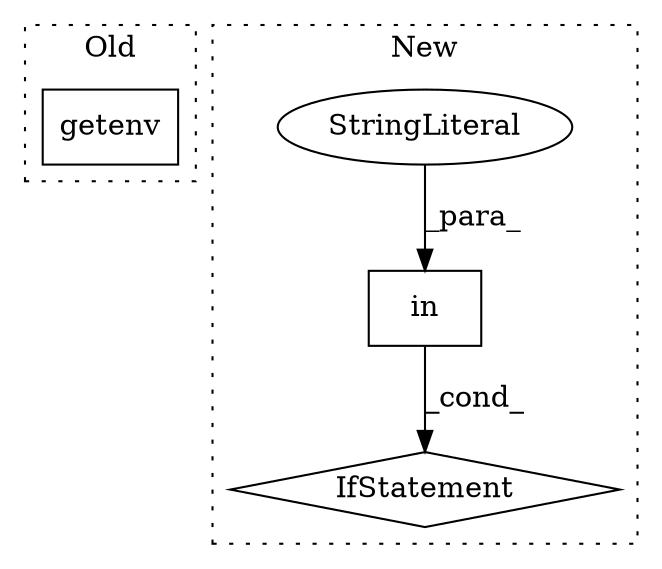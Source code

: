 digraph G {
subgraph cluster0 {
1 [label="getenv" a="32" s="922,956" l="7,1" shape="box"];
label = "Old";
style="dotted";
}
subgraph cluster1 {
2 [label="IfStatement" a="25" s="881,895" l="4,2" shape="diamond"];
3 [label="in" a="105" s="760" l="41" shape="box"];
4 [label="StringLiteral" a="45" s="760" l="27" shape="ellipse"];
label = "New";
style="dotted";
}
3 -> 2 [label="_cond_"];
4 -> 3 [label="_para_"];
}